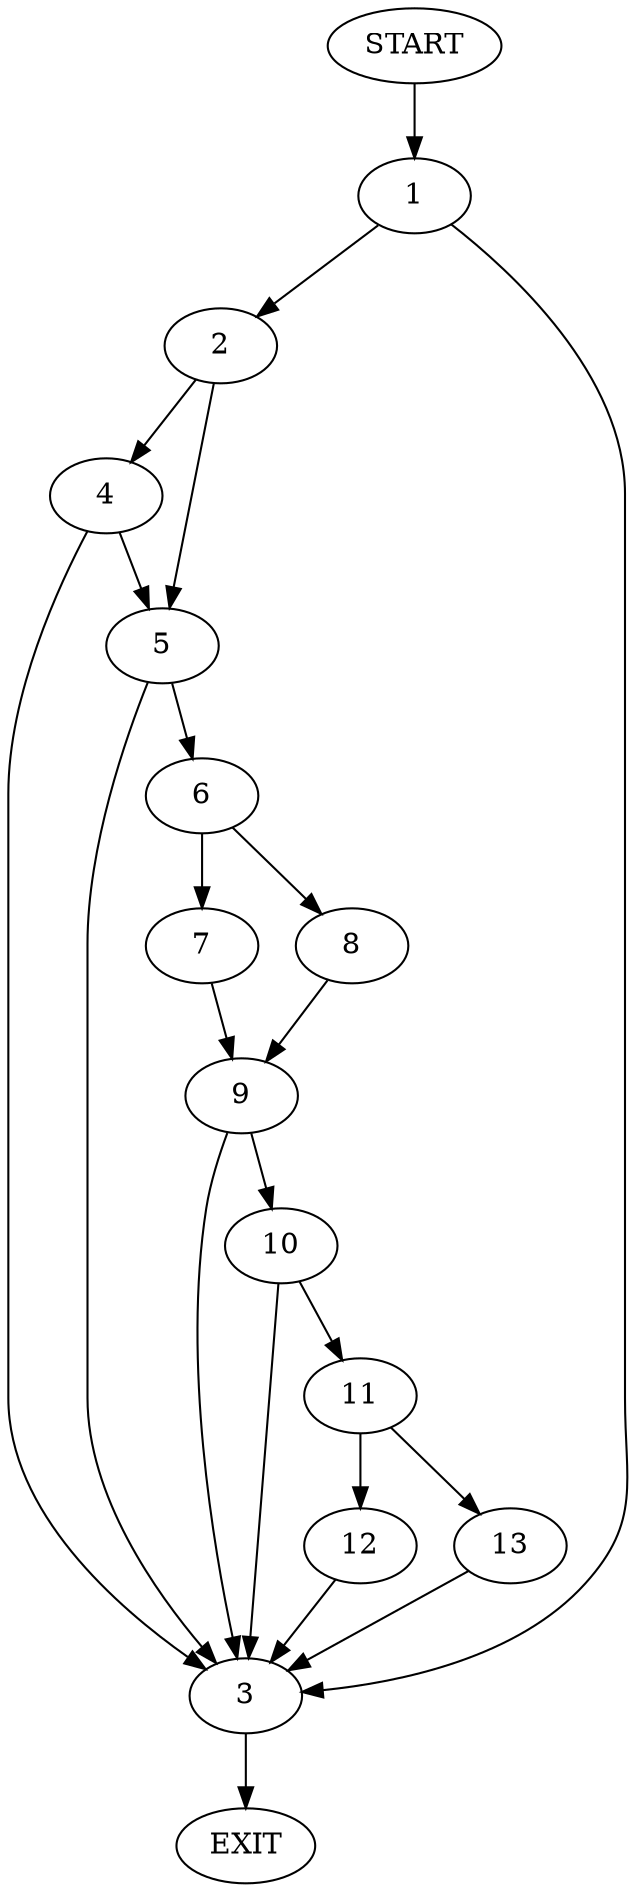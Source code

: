 digraph {
0 [label="START"];
1;
2;
3;
4;
5;
6;
7;
8;
9;
10;
11;
12;
13;
14 [label="EXIT"];
0 -> 1;
1 -> 2;
1 -> 3;
3 -> 14;
2 -> 4;
2 -> 5;
5 -> 3;
5 -> 6;
4 -> 3;
4 -> 5;
6 -> 7;
6 -> 8;
8 -> 9;
7 -> 9;
9 -> 3;
9 -> 10;
10 -> 3;
10 -> 11;
11 -> 12;
11 -> 13;
12 -> 3;
13 -> 3;
}
